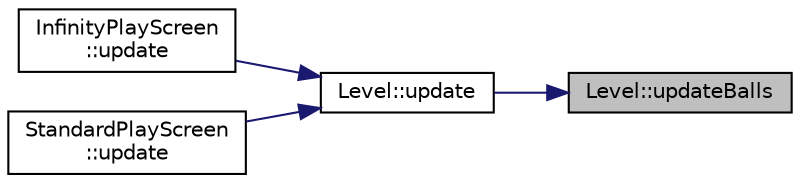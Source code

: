 digraph "Level::updateBalls"
{
 // LATEX_PDF_SIZE
  edge [fontname="Helvetica",fontsize="10",labelfontname="Helvetica",labelfontsize="10"];
  node [fontname="Helvetica",fontsize="10",shape=record];
  rankdir="RL";
  Node1 [label="Level::updateBalls",height=0.2,width=0.4,color="black", fillcolor="grey75", style="filled", fontcolor="black",tooltip=" "];
  Node1 -> Node2 [dir="back",color="midnightblue",fontsize="10",style="solid",fontname="Helvetica"];
  Node2 [label="Level::update",height=0.2,width=0.4,color="black", fillcolor="white", style="filled",URL="$class_level.html#a93cd07946ca9a358fd677265e90fcfce",tooltip=" "];
  Node2 -> Node3 [dir="back",color="midnightblue",fontsize="10",style="solid",fontname="Helvetica"];
  Node3 [label="InfinityPlayScreen\l::update",height=0.2,width=0.4,color="black", fillcolor="white", style="filled",URL="$class_infinity_play_screen.html#a314f9814b54b8755aedac090e26389c6",tooltip="Makes the required changes on the screen."];
  Node2 -> Node4 [dir="back",color="midnightblue",fontsize="10",style="solid",fontname="Helvetica"];
  Node4 [label="StandardPlayScreen\l::update",height=0.2,width=0.4,color="black", fillcolor="white", style="filled",URL="$class_standard_play_screen.html#ae8d0111c017c2cc958c6ca5fcdd591f6",tooltip=" "];
}
